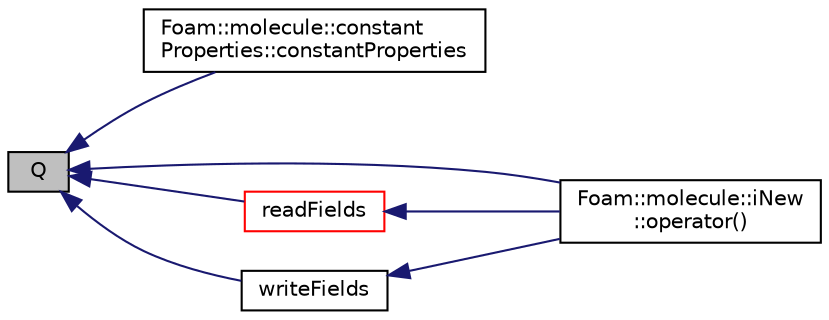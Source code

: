 digraph "Q"
{
  bgcolor="transparent";
  edge [fontname="Helvetica",fontsize="10",labelfontname="Helvetica",labelfontsize="10"];
  node [fontname="Helvetica",fontsize="10",shape=record];
  rankdir="LR";
  Node1 [label="Q",height=0.2,width=0.4,color="black", fillcolor="grey75", style="filled", fontcolor="black"];
  Node1 -> Node2 [dir="back",color="midnightblue",fontsize="10",style="solid",fontname="Helvetica"];
  Node2 [label="Foam::molecule::constant\lProperties::constantProperties",height=0.2,width=0.4,color="black",URL="$a00376.html#a48f10350a2cae9811619cc14159099d6",tooltip="Construct from dictionary. "];
  Node1 -> Node3 [dir="back",color="midnightblue",fontsize="10",style="solid",fontname="Helvetica"];
  Node3 [label="Foam::molecule::iNew\l::operator()",height=0.2,width=0.4,color="black",URL="$a01109.html#abef8fcb1d449d5912ad174eb55c4d105"];
  Node1 -> Node4 [dir="back",color="midnightblue",fontsize="10",style="solid",fontname="Helvetica"];
  Node4 [label="readFields",height=0.2,width=0.4,color="red",URL="$a01560.html#acb3924c097c11bf0acea90e570b814d0"];
  Node4 -> Node3 [dir="back",color="midnightblue",fontsize="10",style="solid",fontname="Helvetica"];
  Node1 -> Node5 [dir="back",color="midnightblue",fontsize="10",style="solid",fontname="Helvetica"];
  Node5 [label="writeFields",height=0.2,width=0.4,color="black",URL="$a01560.html#aa4b4162953822603a8cfb0ee3ca761c0"];
  Node5 -> Node3 [dir="back",color="midnightblue",fontsize="10",style="solid",fontname="Helvetica"];
}
